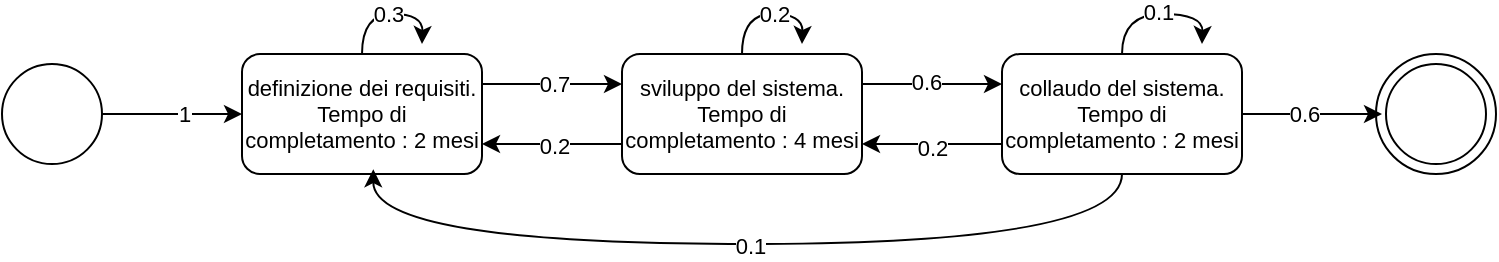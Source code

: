 <mxfile version="24.8.3">
  <diagram name="Pagina-1" id="KLD7pTiiyEP9rBJCwYnz">
    <mxGraphModel dx="863" dy="452" grid="1" gridSize="10" guides="1" tooltips="1" connect="1" arrows="1" fold="1" page="1" pageScale="1" pageWidth="827" pageHeight="1169" math="0" shadow="0">
      <root>
        <mxCell id="0" />
        <mxCell id="1" parent="0" />
        <mxCell id="mK1I2jjguC5y28jz-ryy-10" style="edgeStyle=orthogonalEdgeStyle;rounded=0;orthogonalLoop=1;jettySize=auto;html=1;entryX=0;entryY=0.5;entryDx=0;entryDy=0;" edge="1" parent="1" source="mK1I2jjguC5y28jz-ryy-1" target="mK1I2jjguC5y28jz-ryy-5">
          <mxGeometry relative="1" as="geometry" />
        </mxCell>
        <mxCell id="mK1I2jjguC5y28jz-ryy-11" value="1" style="edgeLabel;html=1;align=center;verticalAlign=middle;resizable=0;points=[];" vertex="1" connectable="0" parent="mK1I2jjguC5y28jz-ryy-10">
          <mxGeometry x="0.151" relative="1" as="geometry">
            <mxPoint as="offset" />
          </mxGeometry>
        </mxCell>
        <mxCell id="mK1I2jjguC5y28jz-ryy-1" value="" style="ellipse;whiteSpace=wrap;html=1;aspect=fixed;fillColor=none;" vertex="1" parent="1">
          <mxGeometry x="80" y="200" width="50" height="50" as="geometry" />
        </mxCell>
        <mxCell id="mK1I2jjguC5y28jz-ryy-4" value="" style="group" vertex="1" connectable="0" parent="1">
          <mxGeometry x="767" y="195" width="60" height="60" as="geometry" />
        </mxCell>
        <mxCell id="mK1I2jjguC5y28jz-ryy-2" value="" style="ellipse;whiteSpace=wrap;html=1;aspect=fixed;fillColor=none;" vertex="1" parent="mK1I2jjguC5y28jz-ryy-4">
          <mxGeometry x="5" y="5" width="50" height="50" as="geometry" />
        </mxCell>
        <mxCell id="mK1I2jjguC5y28jz-ryy-3" value="" style="ellipse;whiteSpace=wrap;html=1;aspect=fixed;fillColor=none;" vertex="1" parent="mK1I2jjguC5y28jz-ryy-4">
          <mxGeometry width="60" height="60" as="geometry" />
        </mxCell>
        <mxCell id="mK1I2jjguC5y28jz-ryy-13" style="edgeStyle=orthogonalEdgeStyle;rounded=0;orthogonalLoop=1;jettySize=auto;html=1;entryX=0;entryY=0.5;entryDx=0;entryDy=0;" edge="1" parent="1">
          <mxGeometry relative="1" as="geometry">
            <mxPoint x="320" y="210" as="sourcePoint" />
            <mxPoint x="390" y="210" as="targetPoint" />
          </mxGeometry>
        </mxCell>
        <mxCell id="mK1I2jjguC5y28jz-ryy-14" value="0.7" style="edgeLabel;html=1;align=center;verticalAlign=middle;resizable=0;points=[];" vertex="1" connectable="0" parent="mK1I2jjguC5y28jz-ryy-13">
          <mxGeometry x="0.012" relative="1" as="geometry">
            <mxPoint as="offset" />
          </mxGeometry>
        </mxCell>
        <mxCell id="mK1I2jjguC5y28jz-ryy-15" style="edgeStyle=orthogonalEdgeStyle;rounded=0;orthogonalLoop=1;jettySize=auto;html=1;curved=1;" edge="1" parent="1" source="mK1I2jjguC5y28jz-ryy-5">
          <mxGeometry relative="1" as="geometry">
            <mxPoint x="290" y="190" as="targetPoint" />
          </mxGeometry>
        </mxCell>
        <mxCell id="mK1I2jjguC5y28jz-ryy-16" value="0.3" style="edgeLabel;html=1;align=center;verticalAlign=middle;resizable=0;points=[];" vertex="1" connectable="0" parent="mK1I2jjguC5y28jz-ryy-15">
          <mxGeometry x="0.015" relative="1" as="geometry">
            <mxPoint as="offset" />
          </mxGeometry>
        </mxCell>
        <mxCell id="mK1I2jjguC5y28jz-ryy-5" value="definizione dei requisiti. Tempo di completamento : 2 mesi" style="rounded=1;whiteSpace=wrap;html=1;fillColor=none;fontSize=11;" vertex="1" parent="1">
          <mxGeometry x="200" y="195" width="120" height="60" as="geometry" />
        </mxCell>
        <mxCell id="mK1I2jjguC5y28jz-ryy-17" style="edgeStyle=orthogonalEdgeStyle;rounded=0;orthogonalLoop=1;jettySize=auto;html=1;curved=1;" edge="1" parent="1" source="mK1I2jjguC5y28jz-ryy-6">
          <mxGeometry relative="1" as="geometry">
            <mxPoint x="480" y="190" as="targetPoint" />
          </mxGeometry>
        </mxCell>
        <mxCell id="mK1I2jjguC5y28jz-ryy-18" value="0.2" style="edgeLabel;html=1;align=center;verticalAlign=middle;resizable=0;points=[];" vertex="1" connectable="0" parent="mK1I2jjguC5y28jz-ryy-17">
          <mxGeometry x="0.089" relative="1" as="geometry">
            <mxPoint as="offset" />
          </mxGeometry>
        </mxCell>
        <mxCell id="mK1I2jjguC5y28jz-ryy-22" style="edgeStyle=orthogonalEdgeStyle;rounded=0;orthogonalLoop=1;jettySize=auto;html=1;entryX=0;entryY=0.5;entryDx=0;entryDy=0;" edge="1" parent="1">
          <mxGeometry relative="1" as="geometry">
            <mxPoint x="510" y="210.034" as="sourcePoint" />
            <mxPoint x="580" y="210" as="targetPoint" />
            <Array as="points">
              <mxPoint x="520" y="210" />
              <mxPoint x="520" y="210" />
            </Array>
          </mxGeometry>
        </mxCell>
        <mxCell id="mK1I2jjguC5y28jz-ryy-23" value="0.6" style="edgeLabel;html=1;align=center;verticalAlign=middle;resizable=0;points=[];" vertex="1" connectable="0" parent="mK1I2jjguC5y28jz-ryy-22">
          <mxGeometry x="-0.098" y="1" relative="1" as="geometry">
            <mxPoint as="offset" />
          </mxGeometry>
        </mxCell>
        <mxCell id="mK1I2jjguC5y28jz-ryy-31" style="edgeStyle=orthogonalEdgeStyle;rounded=0;orthogonalLoop=1;jettySize=auto;html=1;entryX=1;entryY=0.5;entryDx=0;entryDy=0;" edge="1" parent="1">
          <mxGeometry relative="1" as="geometry">
            <mxPoint x="390" y="240" as="sourcePoint" />
            <mxPoint x="320" y="240" as="targetPoint" />
          </mxGeometry>
        </mxCell>
        <mxCell id="mK1I2jjguC5y28jz-ryy-32" value="0.2" style="edgeLabel;html=1;align=center;verticalAlign=middle;resizable=0;points=[];" vertex="1" connectable="0" parent="mK1I2jjguC5y28jz-ryy-31">
          <mxGeometry x="-0.014" y="1" relative="1" as="geometry">
            <mxPoint as="offset" />
          </mxGeometry>
        </mxCell>
        <mxCell id="mK1I2jjguC5y28jz-ryy-6" value="sviluppo del sistema. Tempo di completamento : 4 mesi" style="rounded=1;whiteSpace=wrap;html=1;fillColor=none;fontSize=11;" vertex="1" parent="1">
          <mxGeometry x="390" y="195" width="120" height="60" as="geometry" />
        </mxCell>
        <mxCell id="mK1I2jjguC5y28jz-ryy-25" style="edgeStyle=orthogonalEdgeStyle;rounded=0;orthogonalLoop=1;jettySize=auto;html=1;" edge="1" parent="1" source="mK1I2jjguC5y28jz-ryy-7">
          <mxGeometry relative="1" as="geometry">
            <mxPoint x="770.0" y="225" as="targetPoint" />
          </mxGeometry>
        </mxCell>
        <mxCell id="mK1I2jjguC5y28jz-ryy-26" value="0.6" style="edgeLabel;html=1;align=center;verticalAlign=middle;resizable=0;points=[];" vertex="1" connectable="0" parent="mK1I2jjguC5y28jz-ryy-25">
          <mxGeometry x="-0.114" relative="1" as="geometry">
            <mxPoint as="offset" />
          </mxGeometry>
        </mxCell>
        <mxCell id="mK1I2jjguC5y28jz-ryy-27" style="edgeStyle=orthogonalEdgeStyle;rounded=0;orthogonalLoop=1;jettySize=auto;html=1;curved=1;" edge="1" parent="1" source="mK1I2jjguC5y28jz-ryy-7">
          <mxGeometry relative="1" as="geometry">
            <mxPoint x="680" y="190" as="targetPoint" />
          </mxGeometry>
        </mxCell>
        <mxCell id="mK1I2jjguC5y28jz-ryy-28" value="0.1" style="edgeLabel;html=1;align=center;verticalAlign=middle;resizable=0;points=[];" vertex="1" connectable="0" parent="mK1I2jjguC5y28jz-ryy-27">
          <mxGeometry x="-0.008" y="1" relative="1" as="geometry">
            <mxPoint as="offset" />
          </mxGeometry>
        </mxCell>
        <mxCell id="mK1I2jjguC5y28jz-ryy-33" style="edgeStyle=orthogonalEdgeStyle;rounded=0;orthogonalLoop=1;jettySize=auto;html=1;entryX=1;entryY=0.5;entryDx=0;entryDy=0;" edge="1" parent="1">
          <mxGeometry relative="1" as="geometry">
            <mxPoint x="580" y="240.0" as="sourcePoint" />
            <mxPoint x="510" y="240" as="targetPoint" />
            <Array as="points">
              <mxPoint x="520" y="240" />
              <mxPoint x="520" y="240" />
            </Array>
          </mxGeometry>
        </mxCell>
        <mxCell id="mK1I2jjguC5y28jz-ryy-34" value="0.2" style="edgeLabel;html=1;align=center;verticalAlign=middle;resizable=0;points=[];" vertex="1" connectable="0" parent="mK1I2jjguC5y28jz-ryy-33">
          <mxGeometry x="0.014" y="2" relative="1" as="geometry">
            <mxPoint as="offset" />
          </mxGeometry>
        </mxCell>
        <mxCell id="mK1I2jjguC5y28jz-ryy-7" value="collaudo del sistema. Tempo di completamento : 2 mesi" style="rounded=1;whiteSpace=wrap;html=1;fillColor=none;fontSize=11;" vertex="1" parent="1">
          <mxGeometry x="580" y="195" width="120" height="60" as="geometry" />
        </mxCell>
        <mxCell id="mK1I2jjguC5y28jz-ryy-29" style="edgeStyle=orthogonalEdgeStyle;rounded=0;orthogonalLoop=1;jettySize=auto;html=1;entryX=0.547;entryY=0.96;entryDx=0;entryDy=0;entryPerimeter=0;curved=1;" edge="1" parent="1" source="mK1I2jjguC5y28jz-ryy-7" target="mK1I2jjguC5y28jz-ryy-5">
          <mxGeometry relative="1" as="geometry">
            <Array as="points">
              <mxPoint x="640" y="290" />
              <mxPoint x="266" y="290" />
            </Array>
          </mxGeometry>
        </mxCell>
        <mxCell id="mK1I2jjguC5y28jz-ryy-30" value="0.1" style="edgeLabel;html=1;align=center;verticalAlign=middle;resizable=0;points=[];" vertex="1" connectable="0" parent="mK1I2jjguC5y28jz-ryy-29">
          <mxGeometry x="-0.01" y="1" relative="1" as="geometry">
            <mxPoint as="offset" />
          </mxGeometry>
        </mxCell>
      </root>
    </mxGraphModel>
  </diagram>
</mxfile>

